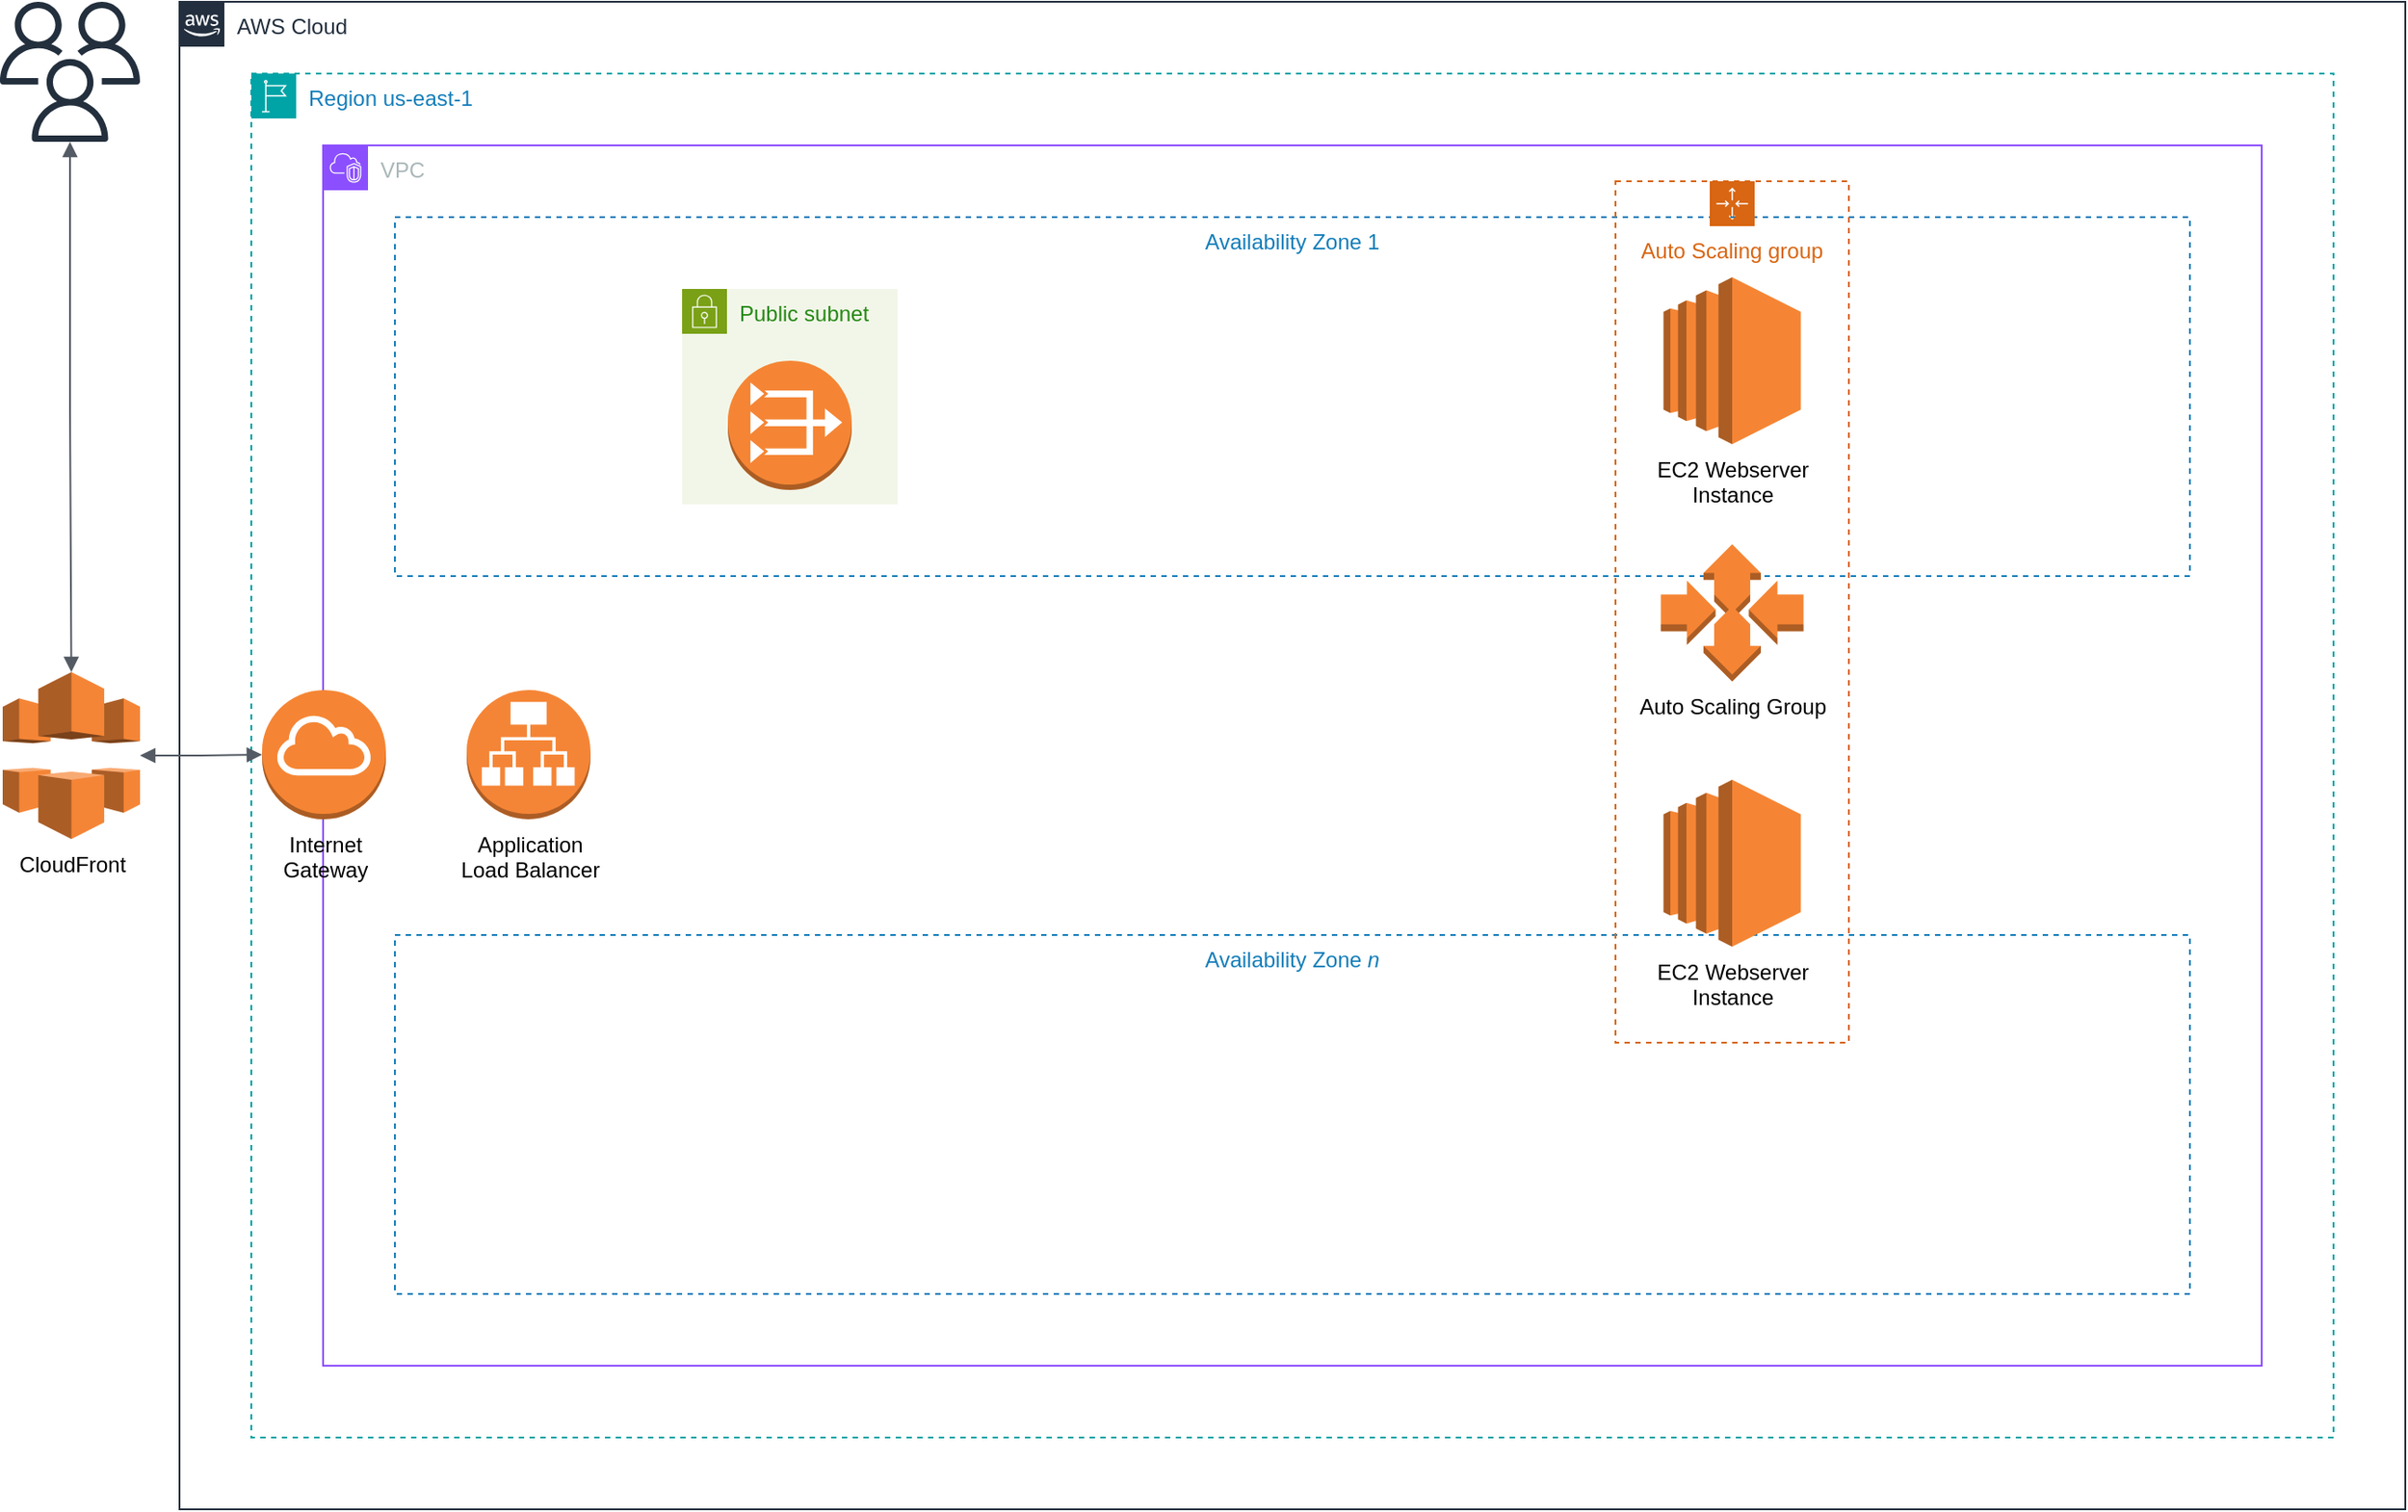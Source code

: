 <mxfile version="27.2.0">
  <diagram name="Page-1" id="efBgUYCpng5PkKpcYZrM">
    <mxGraphModel dx="1869" dy="841" grid="1" gridSize="10" guides="1" tooltips="1" connect="1" arrows="1" fold="1" page="1" pageScale="1" pageWidth="4681" pageHeight="3300" math="0" shadow="0">
      <root>
        <mxCell id="0" />
        <mxCell id="1" parent="0" />
        <mxCell id="yOGMa0b0r7lXB7wIK1G4-1" value="AWS Cloud" style="points=[[0,0],[0.25,0],[0.5,0],[0.75,0],[1,0],[1,0.25],[1,0.5],[1,0.75],[1,1],[0.75,1],[0.5,1],[0.25,1],[0,1],[0,0.75],[0,0.5],[0,0.25]];outlineConnect=0;gradientColor=none;html=1;whiteSpace=wrap;fontSize=12;fontStyle=0;container=1;pointerEvents=0;collapsible=0;recursiveResize=0;shape=mxgraph.aws4.group;grIcon=mxgraph.aws4.group_aws_cloud_alt;strokeColor=#232F3E;fillColor=none;verticalAlign=top;align=left;spacingLeft=30;fontColor=#232F3E;dashed=0;" vertex="1" parent="1">
          <mxGeometry x="120" y="240" width="1240" height="840" as="geometry" />
        </mxCell>
        <mxCell id="yOGMa0b0r7lXB7wIK1G4-2" value="Region us-east-1" style="points=[[0,0],[0.25,0],[0.5,0],[0.75,0],[1,0],[1,0.25],[1,0.5],[1,0.75],[1,1],[0.75,1],[0.5,1],[0.25,1],[0,1],[0,0.75],[0,0.5],[0,0.25]];outlineConnect=0;gradientColor=none;html=1;whiteSpace=wrap;fontSize=12;fontStyle=0;container=1;pointerEvents=0;collapsible=0;recursiveResize=0;shape=mxgraph.aws4.group;grIcon=mxgraph.aws4.group_region;strokeColor=#00A4A6;fillColor=none;verticalAlign=top;align=left;spacingLeft=30;fontColor=#147EBA;dashed=1;" vertex="1" parent="1">
          <mxGeometry x="160" y="280" width="1160" height="760" as="geometry" />
        </mxCell>
        <mxCell id="yOGMa0b0r7lXB7wIK1G4-3" value="VPC" style="points=[[0,0],[0.25,0],[0.5,0],[0.75,0],[1,0],[1,0.25],[1,0.5],[1,0.75],[1,1],[0.75,1],[0.5,1],[0.25,1],[0,1],[0,0.75],[0,0.5],[0,0.25]];outlineConnect=0;gradientColor=none;html=1;whiteSpace=wrap;fontSize=12;fontStyle=0;container=1;pointerEvents=0;collapsible=0;recursiveResize=0;shape=mxgraph.aws4.group;grIcon=mxgraph.aws4.group_vpc2;strokeColor=#8C4FFF;fillColor=none;verticalAlign=top;align=left;spacingLeft=30;fontColor=#AAB7B8;dashed=0;" vertex="1" parent="yOGMa0b0r7lXB7wIK1G4-2">
          <mxGeometry x="40" y="40" width="1080" height="680" as="geometry" />
        </mxCell>
        <mxCell id="yOGMa0b0r7lXB7wIK1G4-12" value="Availability Zone 1" style="fillColor=none;strokeColor=#147EBA;dashed=1;verticalAlign=top;fontStyle=0;fontColor=#147EBA;whiteSpace=wrap;html=1;" vertex="1" parent="yOGMa0b0r7lXB7wIK1G4-3">
          <mxGeometry x="40" y="40" width="1000" height="200" as="geometry" />
        </mxCell>
        <mxCell id="yOGMa0b0r7lXB7wIK1G4-13" value="Availability Zone &lt;i&gt;n&lt;/i&gt;" style="fillColor=none;strokeColor=#147EBA;dashed=1;verticalAlign=top;fontStyle=0;fontColor=#147EBA;whiteSpace=wrap;html=1;" vertex="1" parent="yOGMa0b0r7lXB7wIK1G4-3">
          <mxGeometry x="40" y="440" width="1000" height="200" as="geometry" />
        </mxCell>
        <mxCell id="yOGMa0b0r7lXB7wIK1G4-20" value="EC2 Webserver&lt;div&gt;Instance&lt;/div&gt;" style="outlineConnect=0;dashed=0;verticalLabelPosition=bottom;verticalAlign=top;align=center;html=1;shape=mxgraph.aws3.ec2;fillColor=#F58534;gradientColor=none;" vertex="1" parent="yOGMa0b0r7lXB7wIK1G4-3">
          <mxGeometry x="746.75" y="353.5" width="76.5" height="93" as="geometry" />
        </mxCell>
        <mxCell id="yOGMa0b0r7lXB7wIK1G4-21" value="Auto Scaling group" style="points=[[0,0],[0.25,0],[0.5,0],[0.75,0],[1,0],[1,0.25],[1,0.5],[1,0.75],[1,1],[0.75,1],[0.5,1],[0.25,1],[0,1],[0,0.75],[0,0.5],[0,0.25]];outlineConnect=0;gradientColor=none;html=1;whiteSpace=wrap;fontSize=12;fontStyle=0;container=1;pointerEvents=0;collapsible=0;recursiveResize=0;shape=mxgraph.aws4.groupCenter;grIcon=mxgraph.aws4.group_auto_scaling_group;grStroke=1;strokeColor=#D86613;fillColor=none;verticalAlign=top;align=center;fontColor=#D86613;dashed=1;spacingTop=25;" vertex="1" parent="yOGMa0b0r7lXB7wIK1G4-3">
          <mxGeometry x="720" y="20" width="130" height="480" as="geometry" />
        </mxCell>
        <mxCell id="yOGMa0b0r7lXB7wIK1G4-22" value="Auto Scaling Group" style="outlineConnect=0;dashed=0;verticalLabelPosition=bottom;verticalAlign=top;align=center;html=1;shape=mxgraph.aws3.auto_scaling;fillColor=#F58534;gradientColor=none;" vertex="1" parent="yOGMa0b0r7lXB7wIK1G4-21">
          <mxGeometry x="25.25" y="202.25" width="79.5" height="76.5" as="geometry" />
        </mxCell>
        <mxCell id="yOGMa0b0r7lXB7wIK1G4-19" value="EC2 Webserver&lt;div&gt;Instance&lt;/div&gt;" style="outlineConnect=0;dashed=0;verticalLabelPosition=bottom;verticalAlign=top;align=center;html=1;shape=mxgraph.aws3.ec2;fillColor=#F58534;gradientColor=none;" vertex="1" parent="yOGMa0b0r7lXB7wIK1G4-21">
          <mxGeometry x="26.75" y="53.5" width="76.5" height="93" as="geometry" />
        </mxCell>
        <mxCell id="yOGMa0b0r7lXB7wIK1G4-23" value="Public subnet" style="points=[[0,0],[0.25,0],[0.5,0],[0.75,0],[1,0],[1,0.25],[1,0.5],[1,0.75],[1,1],[0.75,1],[0.5,1],[0.25,1],[0,1],[0,0.75],[0,0.5],[0,0.25]];outlineConnect=0;gradientColor=none;html=1;whiteSpace=wrap;fontSize=12;fontStyle=0;container=1;pointerEvents=0;collapsible=0;recursiveResize=0;shape=mxgraph.aws4.group;grIcon=mxgraph.aws4.group_security_group;grStroke=0;strokeColor=#7AA116;fillColor=#F2F6E8;verticalAlign=top;align=left;spacingLeft=30;fontColor=#248814;dashed=0;" vertex="1" parent="yOGMa0b0r7lXB7wIK1G4-3">
          <mxGeometry x="200" y="80" width="120" height="120" as="geometry" />
        </mxCell>
        <mxCell id="yOGMa0b0r7lXB7wIK1G4-24" value="" style="outlineConnect=0;dashed=0;verticalLabelPosition=bottom;verticalAlign=top;align=center;html=1;shape=mxgraph.aws3.vpc_nat_gateway;fillColor=#F58534;gradientColor=none;" vertex="1" parent="yOGMa0b0r7lXB7wIK1G4-23">
          <mxGeometry x="25.5" y="40" width="69" height="72" as="geometry" />
        </mxCell>
        <mxCell id="yOGMa0b0r7lXB7wIK1G4-16" value="Application&lt;div&gt;Load Balancer&lt;/div&gt;" style="outlineConnect=0;dashed=0;verticalLabelPosition=bottom;verticalAlign=top;align=center;html=1;shape=mxgraph.aws3.application_load_balancer;fillColor=#F58536;gradientColor=none;" vertex="1" parent="yOGMa0b0r7lXB7wIK1G4-3">
          <mxGeometry x="80" y="303.5" width="69" height="72" as="geometry" />
        </mxCell>
        <mxCell id="yOGMa0b0r7lXB7wIK1G4-6" value="Internet&lt;div&gt;Gateway&lt;/div&gt;" style="outlineConnect=0;dashed=0;verticalLabelPosition=bottom;verticalAlign=top;align=center;html=1;shape=mxgraph.aws3.internet_gateway;fillColor=#F58534;gradientColor=none;" vertex="1" parent="yOGMa0b0r7lXB7wIK1G4-3">
          <mxGeometry x="-34" y="303.5" width="69" height="72" as="geometry" />
        </mxCell>
        <mxCell id="yOGMa0b0r7lXB7wIK1G4-5" value="CloudFront" style="outlineConnect=0;dashed=0;verticalLabelPosition=bottom;verticalAlign=top;align=center;html=1;shape=mxgraph.aws3.cloudfront;fillColor=#F58536;gradientColor=none;" vertex="1" parent="yOGMa0b0r7lXB7wIK1G4-3">
          <mxGeometry x="-178.5" y="293.5" width="76.5" height="93" as="geometry" />
        </mxCell>
        <mxCell id="yOGMa0b0r7lXB7wIK1G4-11" value="" style="edgeStyle=orthogonalEdgeStyle;html=1;endArrow=block;elbow=vertical;startArrow=block;startFill=1;endFill=1;strokeColor=#545B64;rounded=0;" edge="1" parent="yOGMa0b0r7lXB7wIK1G4-3" source="yOGMa0b0r7lXB7wIK1G4-5" target="yOGMa0b0r7lXB7wIK1G4-6">
          <mxGeometry width="100" relative="1" as="geometry">
            <mxPoint x="460" y="289.5" as="sourcePoint" />
            <mxPoint x="560" y="289.5" as="targetPoint" />
          </mxGeometry>
        </mxCell>
        <mxCell id="yOGMa0b0r7lXB7wIK1G4-4" value="" style="sketch=0;outlineConnect=0;fontColor=#232F3E;gradientColor=none;fillColor=#232F3D;strokeColor=none;dashed=0;verticalLabelPosition=bottom;verticalAlign=top;align=center;html=1;fontSize=12;fontStyle=0;aspect=fixed;pointerEvents=1;shape=mxgraph.aws4.users;" vertex="1" parent="1">
          <mxGeometry x="20" y="240" width="78" height="78" as="geometry" />
        </mxCell>
        <mxCell id="yOGMa0b0r7lXB7wIK1G4-10" value="" style="edgeStyle=orthogonalEdgeStyle;html=1;endArrow=block;elbow=vertical;startArrow=block;startFill=1;endFill=1;strokeColor=#545B64;rounded=0;" edge="1" parent="1" source="yOGMa0b0r7lXB7wIK1G4-4" target="yOGMa0b0r7lXB7wIK1G4-5">
          <mxGeometry width="100" relative="1" as="geometry">
            <mxPoint x="660" y="530" as="sourcePoint" />
            <mxPoint x="760" y="530" as="targetPoint" />
          </mxGeometry>
        </mxCell>
      </root>
    </mxGraphModel>
  </diagram>
</mxfile>
